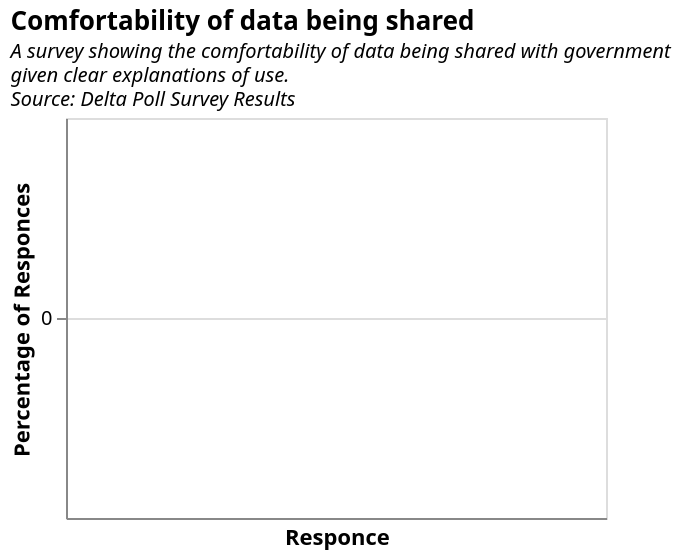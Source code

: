 {"$schema": "https://vega.github.io/schema/vega-lite/v5.json", "description": "A simple bar chart with embedded data.", "title": {"text": "Comfortability of data being shared", "subtitle": ["A survey showing the comfortability of data being shared with government", "given clear explanations of use.", "Source: Delta Poll Survey Results"], "subtitleFontStyle": "italic", "subtitleFontSize": 10, "anchor": "start", "color": "black"}, "width": 270, "height": 200, "data": {"values": ""}, "mark": "bar", "encoding": {"x": {"field": "Responce", "type": "nominal", "axis": {"labelAngle": 45}, "sort": ""}, "y": {"field": "Percentage of Responces", "type": "quantitative"}}}